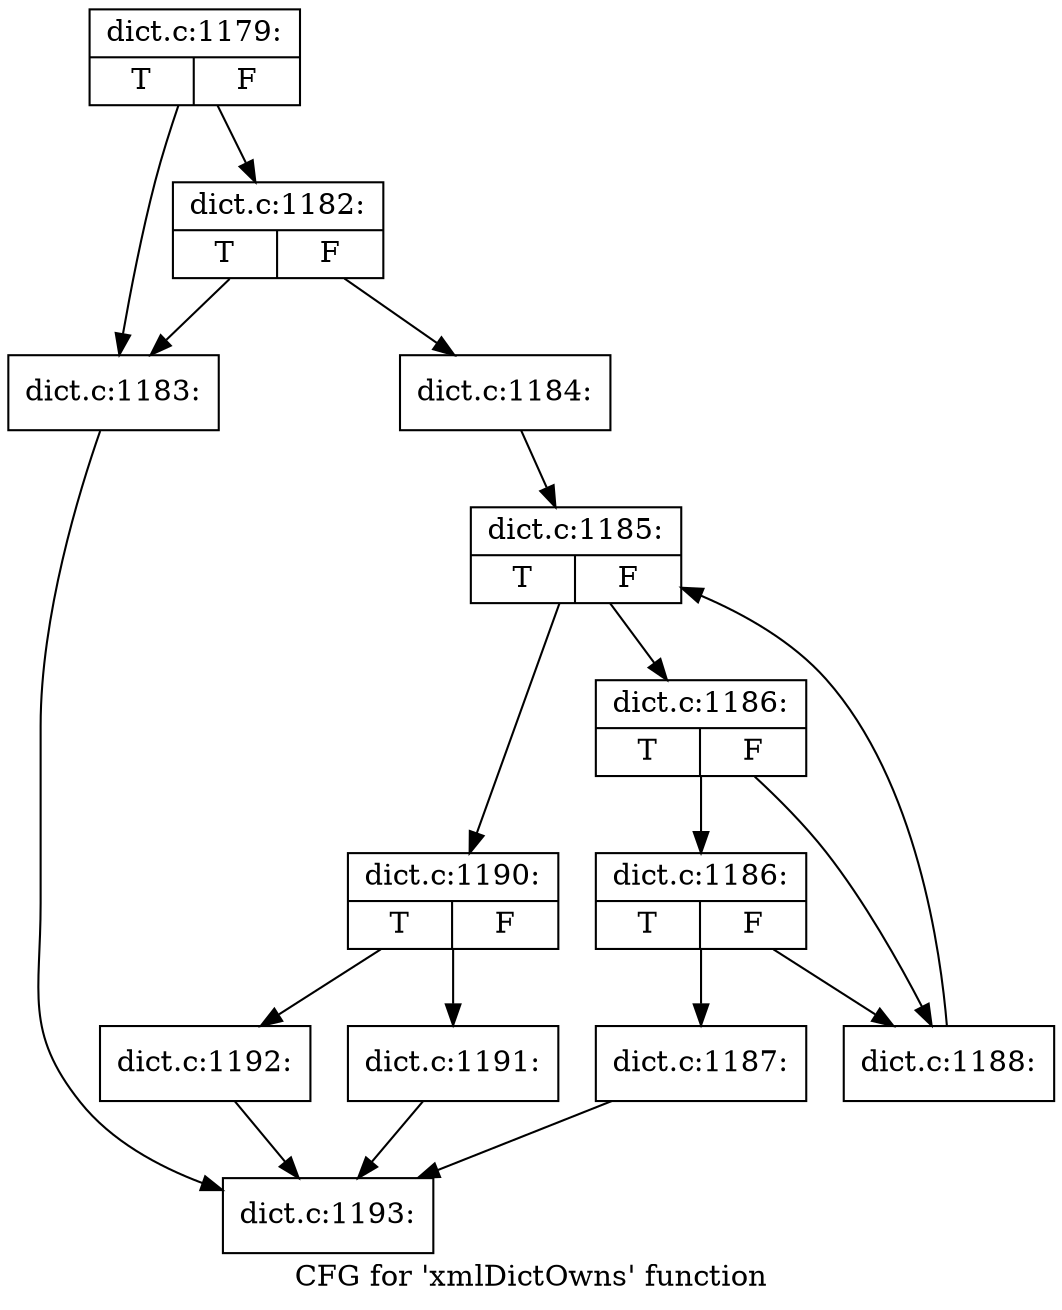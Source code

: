 digraph "CFG for 'xmlDictOwns' function" {
	label="CFG for 'xmlDictOwns' function";

	Node0x3a8ec00 [shape=record,label="{dict.c:1179:|{<s0>T|<s1>F}}"];
	Node0x3a8ec00 -> Node0x3a8f980;
	Node0x3a8ec00 -> Node0x3a8fa20;
	Node0x3a8fa20 [shape=record,label="{dict.c:1182:|{<s0>T|<s1>F}}"];
	Node0x3a8fa20 -> Node0x3a8f980;
	Node0x3a8fa20 -> Node0x3a8f9d0;
	Node0x3a8f980 [shape=record,label="{dict.c:1183:}"];
	Node0x3a8f980 -> Node0x3a4ca80;
	Node0x3a8f9d0 [shape=record,label="{dict.c:1184:}"];
	Node0x3a8f9d0 -> Node0x3a90320;
	Node0x3a90320 [shape=record,label="{dict.c:1185:|{<s0>T|<s1>F}}"];
	Node0x3a90320 -> Node0x3a906d0;
	Node0x3a90320 -> Node0x3a90500;
	Node0x3a906d0 [shape=record,label="{dict.c:1186:|{<s0>T|<s1>F}}"];
	Node0x3a906d0 -> Node0x3a90930;
	Node0x3a906d0 -> Node0x3a908e0;
	Node0x3a90930 [shape=record,label="{dict.c:1186:|{<s0>T|<s1>F}}"];
	Node0x3a90930 -> Node0x3a90890;
	Node0x3a90930 -> Node0x3a908e0;
	Node0x3a90890 [shape=record,label="{dict.c:1187:}"];
	Node0x3a90890 -> Node0x3a4ca80;
	Node0x3a908e0 [shape=record,label="{dict.c:1188:}"];
	Node0x3a908e0 -> Node0x3a90320;
	Node0x3a90500 [shape=record,label="{dict.c:1190:|{<s0>T|<s1>F}}"];
	Node0x3a90500 -> Node0x3a91630;
	Node0x3a90500 -> Node0x3a91680;
	Node0x3a91630 [shape=record,label="{dict.c:1191:}"];
	Node0x3a91630 -> Node0x3a4ca80;
	Node0x3a91680 [shape=record,label="{dict.c:1192:}"];
	Node0x3a91680 -> Node0x3a4ca80;
	Node0x3a4ca80 [shape=record,label="{dict.c:1193:}"];
}
